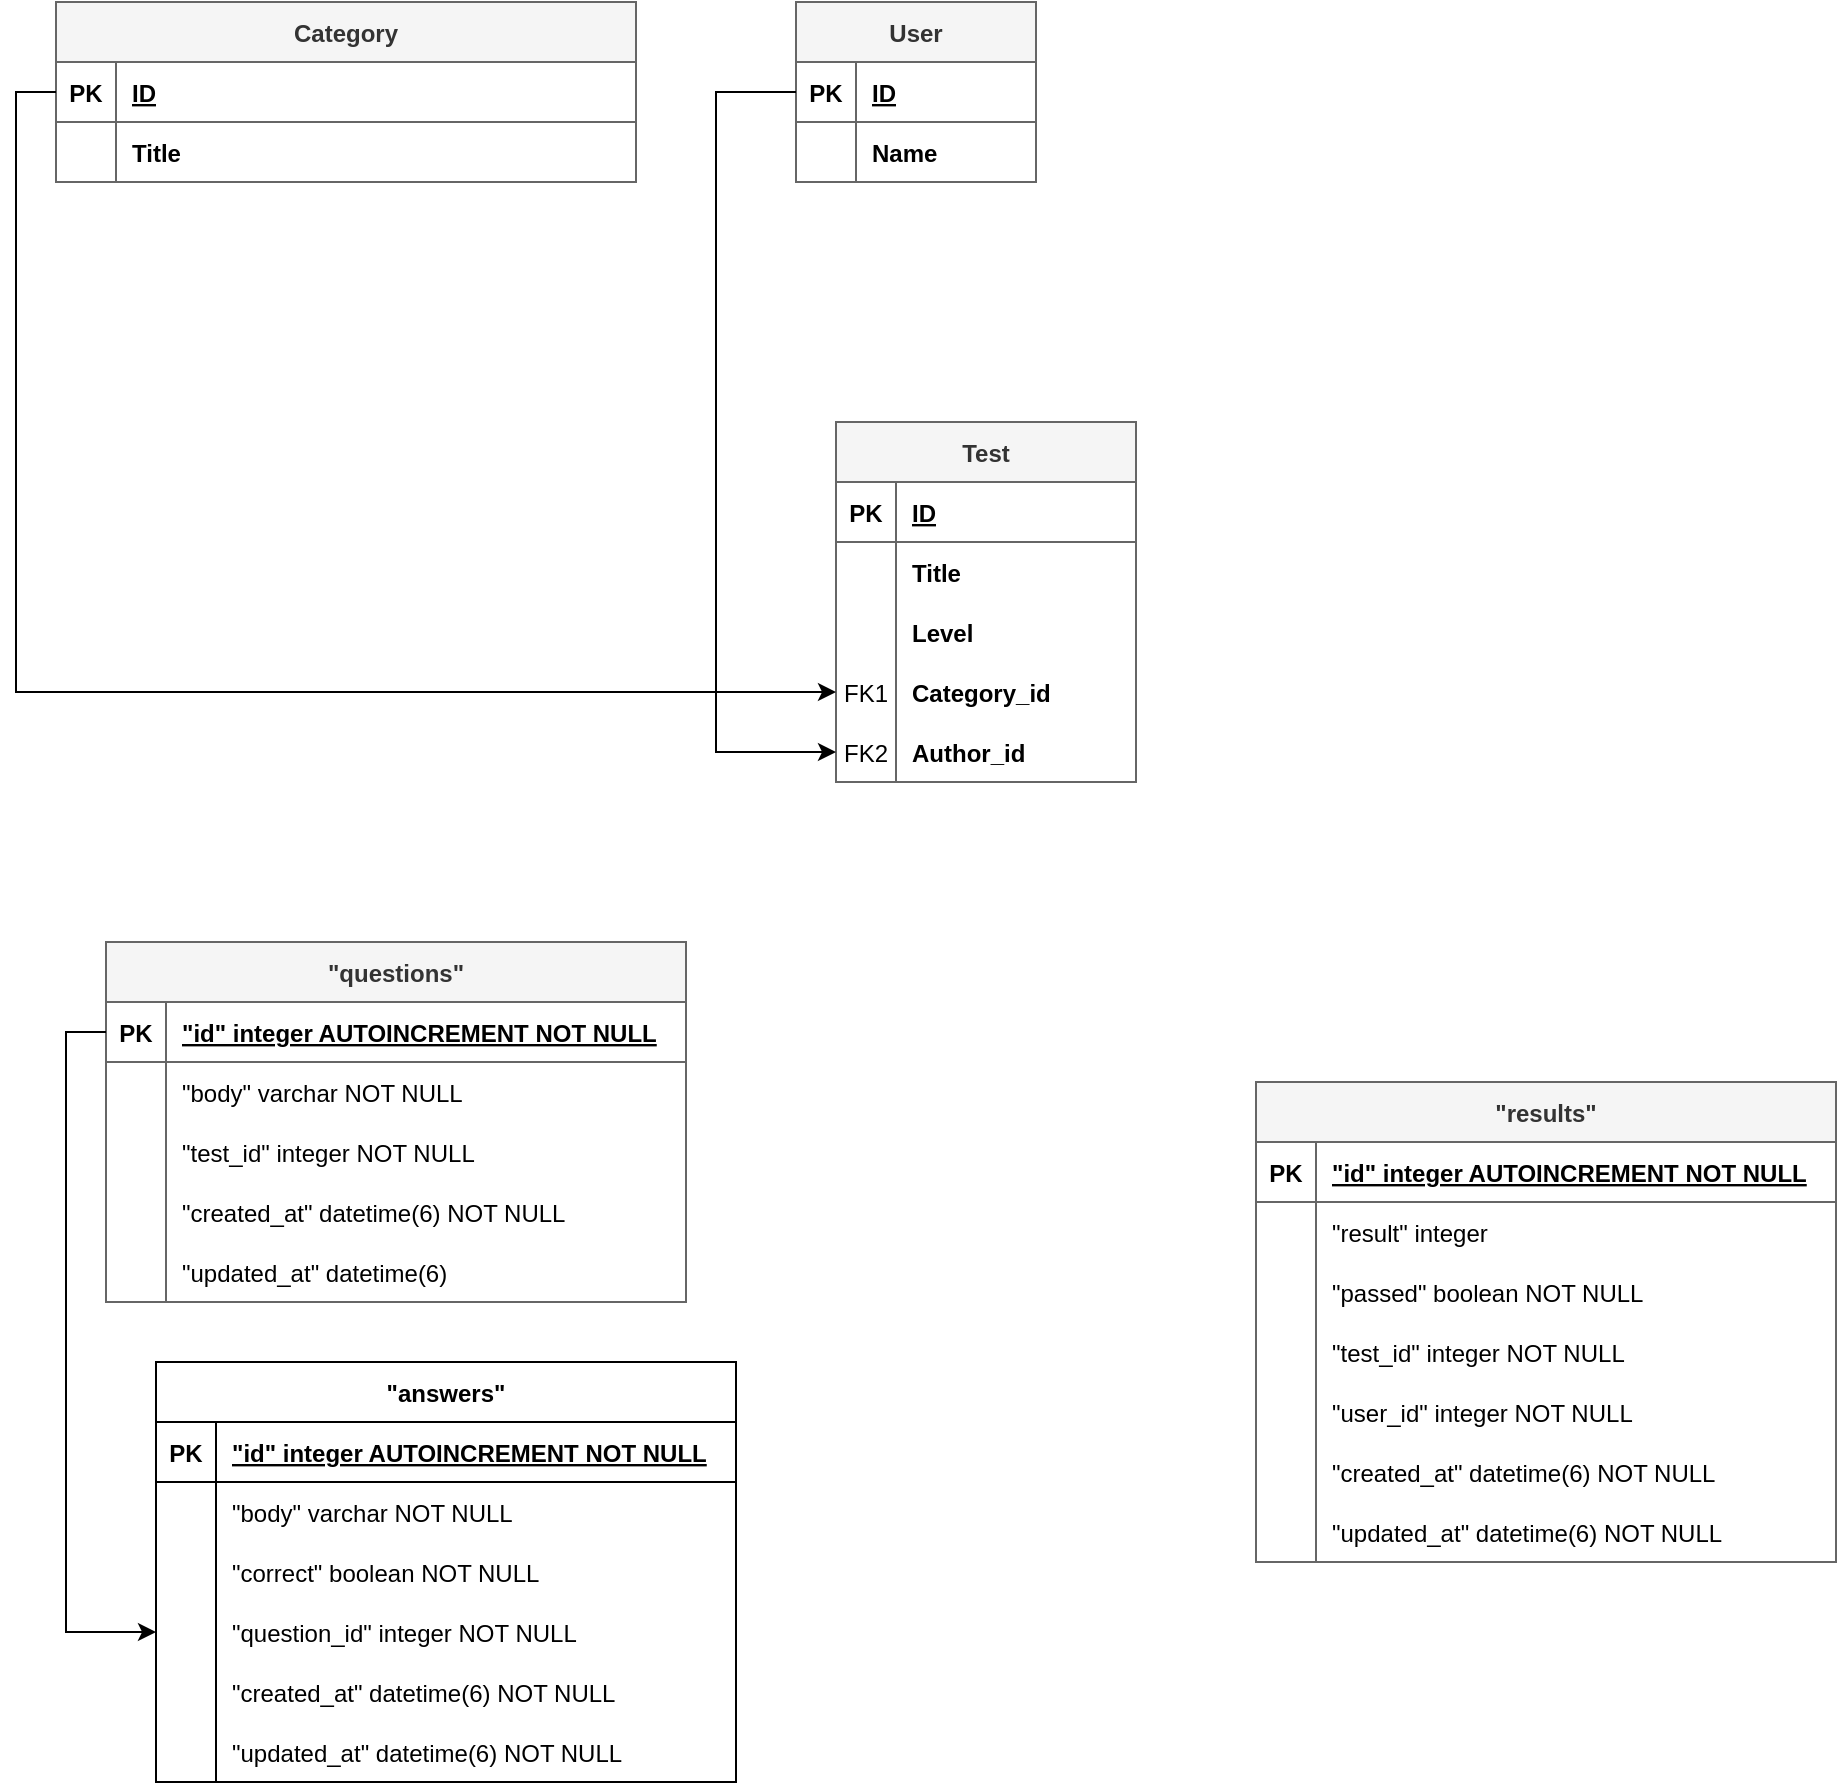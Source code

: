 <mxfile version="23.1.6" type="github">
  <diagram id="R2lEEEUBdFMjLlhIrx00" name="Page-1">
    <mxGraphModel dx="1434" dy="766" grid="1" gridSize="10" guides="1" tooltips="1" connect="1" arrows="1" fold="1" page="1" pageScale="1" pageWidth="850" pageHeight="1100" math="0" shadow="0" extFonts="Permanent Marker^https://fonts.googleapis.com/css?family=Permanent+Marker">
      <root>
        <mxCell id="0" />
        <mxCell id="1" parent="0" />
        <mxCell id="izGMqgBgH2KTSu75Xg0S-41" value="Category" style="shape=table;startSize=30;container=1;collapsible=1;childLayout=tableLayout;fixedRows=1;rowLines=0;fontStyle=1;align=center;resizeLast=1;fillColor=#f5f5f5;fontColor=#333333;strokeColor=#666666;" vertex="1" parent="1">
          <mxGeometry x="110" y="80" width="290" height="90" as="geometry" />
        </mxCell>
        <mxCell id="izGMqgBgH2KTSu75Xg0S-42" value="" style="shape=tableRow;horizontal=0;startSize=0;swimlaneHead=0;swimlaneBody=0;fillColor=none;collapsible=0;dropTarget=0;points=[[0,0.5],[1,0.5]];portConstraint=eastwest;strokeColor=inherit;top=0;left=0;right=0;bottom=1;" vertex="1" parent="izGMqgBgH2KTSu75Xg0S-41">
          <mxGeometry y="30" width="290" height="30" as="geometry" />
        </mxCell>
        <mxCell id="izGMqgBgH2KTSu75Xg0S-43" value="PK" style="shape=partialRectangle;overflow=hidden;connectable=0;fillColor=none;strokeColor=inherit;top=0;left=0;bottom=0;right=0;fontStyle=1;" vertex="1" parent="izGMqgBgH2KTSu75Xg0S-42">
          <mxGeometry width="30" height="30" as="geometry">
            <mxRectangle width="30" height="30" as="alternateBounds" />
          </mxGeometry>
        </mxCell>
        <mxCell id="izGMqgBgH2KTSu75Xg0S-44" value="ID" style="shape=partialRectangle;overflow=hidden;connectable=0;fillColor=none;align=left;strokeColor=inherit;top=0;left=0;bottom=0;right=0;spacingLeft=6;fontStyle=5;" vertex="1" parent="izGMqgBgH2KTSu75Xg0S-42">
          <mxGeometry x="30" width="260" height="30" as="geometry">
            <mxRectangle width="260" height="30" as="alternateBounds" />
          </mxGeometry>
        </mxCell>
        <mxCell id="izGMqgBgH2KTSu75Xg0S-45" value="" style="shape=tableRow;horizontal=0;startSize=0;swimlaneHead=0;swimlaneBody=0;fillColor=none;collapsible=0;dropTarget=0;points=[[0,0.5],[1,0.5]];portConstraint=eastwest;strokeColor=inherit;top=0;left=0;right=0;bottom=0;" vertex="1" parent="izGMqgBgH2KTSu75Xg0S-41">
          <mxGeometry y="60" width="290" height="30" as="geometry" />
        </mxCell>
        <mxCell id="izGMqgBgH2KTSu75Xg0S-46" value="" style="shape=partialRectangle;overflow=hidden;connectable=0;fillColor=none;strokeColor=inherit;top=0;left=0;bottom=0;right=0;" vertex="1" parent="izGMqgBgH2KTSu75Xg0S-45">
          <mxGeometry width="30" height="30" as="geometry">
            <mxRectangle width="30" height="30" as="alternateBounds" />
          </mxGeometry>
        </mxCell>
        <mxCell id="izGMqgBgH2KTSu75Xg0S-47" value="Title" style="shape=partialRectangle;overflow=hidden;connectable=0;fillColor=none;align=left;strokeColor=inherit;top=0;left=0;bottom=0;right=0;spacingLeft=6;fontStyle=1" vertex="1" parent="izGMqgBgH2KTSu75Xg0S-45">
          <mxGeometry x="30" width="260" height="30" as="geometry">
            <mxRectangle width="260" height="30" as="alternateBounds" />
          </mxGeometry>
        </mxCell>
        <mxCell id="izGMqgBgH2KTSu75Xg0S-67" value="User" style="shape=table;startSize=30;container=1;collapsible=1;childLayout=tableLayout;fixedRows=1;rowLines=0;fontStyle=1;align=center;resizeLast=1;fillColor=#f5f5f5;strokeColor=#666666;fontColor=#333333;" vertex="1" parent="1">
          <mxGeometry x="480" y="80" width="120" height="90" as="geometry" />
        </mxCell>
        <mxCell id="izGMqgBgH2KTSu75Xg0S-68" value="" style="shape=tableRow;horizontal=0;startSize=0;swimlaneHead=0;swimlaneBody=0;fillColor=none;collapsible=0;dropTarget=0;points=[[0,0.5],[1,0.5]];portConstraint=eastwest;strokeColor=inherit;top=0;left=0;right=0;bottom=1;" vertex="1" parent="izGMqgBgH2KTSu75Xg0S-67">
          <mxGeometry y="30" width="120" height="30" as="geometry" />
        </mxCell>
        <mxCell id="izGMqgBgH2KTSu75Xg0S-69" value="PK" style="shape=partialRectangle;overflow=hidden;connectable=0;fillColor=none;strokeColor=inherit;top=0;left=0;bottom=0;right=0;fontStyle=1;" vertex="1" parent="izGMqgBgH2KTSu75Xg0S-68">
          <mxGeometry width="30" height="30" as="geometry">
            <mxRectangle width="30" height="30" as="alternateBounds" />
          </mxGeometry>
        </mxCell>
        <mxCell id="izGMqgBgH2KTSu75Xg0S-70" value="ID" style="shape=partialRectangle;overflow=hidden;connectable=0;fillColor=none;align=left;strokeColor=inherit;top=0;left=0;bottom=0;right=0;spacingLeft=6;fontStyle=5;" vertex="1" parent="izGMqgBgH2KTSu75Xg0S-68">
          <mxGeometry x="30" width="90" height="30" as="geometry">
            <mxRectangle width="90" height="30" as="alternateBounds" />
          </mxGeometry>
        </mxCell>
        <mxCell id="izGMqgBgH2KTSu75Xg0S-71" value="" style="shape=tableRow;horizontal=0;startSize=0;swimlaneHead=0;swimlaneBody=0;fillColor=none;collapsible=0;dropTarget=0;points=[[0,0.5],[1,0.5]];portConstraint=eastwest;strokeColor=inherit;top=0;left=0;right=0;bottom=0;" vertex="1" parent="izGMqgBgH2KTSu75Xg0S-67">
          <mxGeometry y="60" width="120" height="30" as="geometry" />
        </mxCell>
        <mxCell id="izGMqgBgH2KTSu75Xg0S-72" value="" style="shape=partialRectangle;overflow=hidden;connectable=0;fillColor=none;strokeColor=inherit;top=0;left=0;bottom=0;right=0;" vertex="1" parent="izGMqgBgH2KTSu75Xg0S-71">
          <mxGeometry width="30" height="30" as="geometry">
            <mxRectangle width="30" height="30" as="alternateBounds" />
          </mxGeometry>
        </mxCell>
        <mxCell id="izGMqgBgH2KTSu75Xg0S-73" value="Name" style="shape=partialRectangle;overflow=hidden;connectable=0;fillColor=none;align=left;strokeColor=inherit;top=0;left=0;bottom=0;right=0;spacingLeft=6;fontStyle=1" vertex="1" parent="izGMqgBgH2KTSu75Xg0S-71">
          <mxGeometry x="30" width="90" height="30" as="geometry">
            <mxRectangle width="90" height="30" as="alternateBounds" />
          </mxGeometry>
        </mxCell>
        <mxCell id="izGMqgBgH2KTSu75Xg0S-80" value="Test" style="shape=table;startSize=30;container=1;collapsible=1;childLayout=tableLayout;fixedRows=1;rowLines=0;fontStyle=1;align=center;resizeLast=1;fillColor=#f5f5f5;fontColor=#333333;strokeColor=#666666;" vertex="1" parent="1">
          <mxGeometry x="500" y="290" width="150" height="180" as="geometry" />
        </mxCell>
        <mxCell id="izGMqgBgH2KTSu75Xg0S-81" value="" style="shape=tableRow;horizontal=0;startSize=0;swimlaneHead=0;swimlaneBody=0;fillColor=none;collapsible=0;dropTarget=0;points=[[0,0.5],[1,0.5]];portConstraint=eastwest;strokeColor=inherit;top=0;left=0;right=0;bottom=1;" vertex="1" parent="izGMqgBgH2KTSu75Xg0S-80">
          <mxGeometry y="30" width="150" height="30" as="geometry" />
        </mxCell>
        <mxCell id="izGMqgBgH2KTSu75Xg0S-82" value="PK" style="shape=partialRectangle;overflow=hidden;connectable=0;fillColor=none;strokeColor=inherit;top=0;left=0;bottom=0;right=0;fontStyle=1;" vertex="1" parent="izGMqgBgH2KTSu75Xg0S-81">
          <mxGeometry width="30" height="30" as="geometry">
            <mxRectangle width="30" height="30" as="alternateBounds" />
          </mxGeometry>
        </mxCell>
        <mxCell id="izGMqgBgH2KTSu75Xg0S-83" value="ID" style="shape=partialRectangle;overflow=hidden;connectable=0;fillColor=none;align=left;strokeColor=inherit;top=0;left=0;bottom=0;right=0;spacingLeft=6;fontStyle=5;" vertex="1" parent="izGMqgBgH2KTSu75Xg0S-81">
          <mxGeometry x="30" width="120" height="30" as="geometry">
            <mxRectangle width="120" height="30" as="alternateBounds" />
          </mxGeometry>
        </mxCell>
        <mxCell id="izGMqgBgH2KTSu75Xg0S-84" value="" style="shape=tableRow;horizontal=0;startSize=0;swimlaneHead=0;swimlaneBody=0;fillColor=none;collapsible=0;dropTarget=0;points=[[0,0.5],[1,0.5]];portConstraint=eastwest;strokeColor=inherit;top=0;left=0;right=0;bottom=0;" vertex="1" parent="izGMqgBgH2KTSu75Xg0S-80">
          <mxGeometry y="60" width="150" height="30" as="geometry" />
        </mxCell>
        <mxCell id="izGMqgBgH2KTSu75Xg0S-85" value="" style="shape=partialRectangle;overflow=hidden;connectable=0;fillColor=none;strokeColor=inherit;top=0;left=0;bottom=0;right=0;" vertex="1" parent="izGMqgBgH2KTSu75Xg0S-84">
          <mxGeometry width="30" height="30" as="geometry">
            <mxRectangle width="30" height="30" as="alternateBounds" />
          </mxGeometry>
        </mxCell>
        <mxCell id="izGMqgBgH2KTSu75Xg0S-86" value="Title" style="shape=partialRectangle;overflow=hidden;connectable=0;fillColor=none;align=left;strokeColor=inherit;top=0;left=0;bottom=0;right=0;spacingLeft=6;fontStyle=1" vertex="1" parent="izGMqgBgH2KTSu75Xg0S-84">
          <mxGeometry x="30" width="120" height="30" as="geometry">
            <mxRectangle width="120" height="30" as="alternateBounds" />
          </mxGeometry>
        </mxCell>
        <mxCell id="izGMqgBgH2KTSu75Xg0S-87" value="" style="shape=tableRow;horizontal=0;startSize=0;swimlaneHead=0;swimlaneBody=0;fillColor=none;collapsible=0;dropTarget=0;points=[[0,0.5],[1,0.5]];portConstraint=eastwest;strokeColor=inherit;top=0;left=0;right=0;bottom=0;" vertex="1" parent="izGMqgBgH2KTSu75Xg0S-80">
          <mxGeometry y="90" width="150" height="30" as="geometry" />
        </mxCell>
        <mxCell id="izGMqgBgH2KTSu75Xg0S-88" value="" style="shape=partialRectangle;overflow=hidden;connectable=0;fillColor=none;strokeColor=inherit;top=0;left=0;bottom=0;right=0;" vertex="1" parent="izGMqgBgH2KTSu75Xg0S-87">
          <mxGeometry width="30" height="30" as="geometry">
            <mxRectangle width="30" height="30" as="alternateBounds" />
          </mxGeometry>
        </mxCell>
        <mxCell id="izGMqgBgH2KTSu75Xg0S-89" value="Level" style="shape=partialRectangle;overflow=hidden;connectable=0;fillColor=none;align=left;strokeColor=inherit;top=0;left=0;bottom=0;right=0;spacingLeft=6;fontStyle=1" vertex="1" parent="izGMqgBgH2KTSu75Xg0S-87">
          <mxGeometry x="30" width="120" height="30" as="geometry">
            <mxRectangle width="120" height="30" as="alternateBounds" />
          </mxGeometry>
        </mxCell>
        <mxCell id="izGMqgBgH2KTSu75Xg0S-90" value="" style="shape=tableRow;horizontal=0;startSize=0;swimlaneHead=0;swimlaneBody=0;fillColor=none;collapsible=0;dropTarget=0;points=[[0,0.5],[1,0.5]];portConstraint=eastwest;strokeColor=inherit;top=0;left=0;right=0;bottom=0;" vertex="1" parent="izGMqgBgH2KTSu75Xg0S-80">
          <mxGeometry y="120" width="150" height="30" as="geometry" />
        </mxCell>
        <mxCell id="izGMqgBgH2KTSu75Xg0S-91" value="FK1" style="shape=partialRectangle;overflow=hidden;connectable=0;fillColor=none;strokeColor=inherit;top=0;left=0;bottom=0;right=0;" vertex="1" parent="izGMqgBgH2KTSu75Xg0S-90">
          <mxGeometry width="30" height="30" as="geometry">
            <mxRectangle width="30" height="30" as="alternateBounds" />
          </mxGeometry>
        </mxCell>
        <mxCell id="izGMqgBgH2KTSu75Xg0S-92" value="Category_id" style="shape=partialRectangle;overflow=hidden;connectable=0;fillColor=none;align=left;strokeColor=inherit;top=0;left=0;bottom=0;right=0;spacingLeft=6;fontStyle=1" vertex="1" parent="izGMqgBgH2KTSu75Xg0S-90">
          <mxGeometry x="30" width="120" height="30" as="geometry">
            <mxRectangle width="120" height="30" as="alternateBounds" />
          </mxGeometry>
        </mxCell>
        <mxCell id="izGMqgBgH2KTSu75Xg0S-93" value="" style="shape=tableRow;horizontal=0;startSize=0;swimlaneHead=0;swimlaneBody=0;fillColor=none;collapsible=0;dropTarget=0;points=[[0,0.5],[1,0.5]];portConstraint=eastwest;strokeColor=inherit;top=0;left=0;right=0;bottom=0;" vertex="1" parent="izGMqgBgH2KTSu75Xg0S-80">
          <mxGeometry y="150" width="150" height="30" as="geometry" />
        </mxCell>
        <mxCell id="izGMqgBgH2KTSu75Xg0S-94" value="FK2" style="shape=partialRectangle;overflow=hidden;connectable=0;fillColor=none;strokeColor=inherit;top=0;left=0;bottom=0;right=0;" vertex="1" parent="izGMqgBgH2KTSu75Xg0S-93">
          <mxGeometry width="30" height="30" as="geometry">
            <mxRectangle width="30" height="30" as="alternateBounds" />
          </mxGeometry>
        </mxCell>
        <mxCell id="izGMqgBgH2KTSu75Xg0S-95" value="Author_id" style="shape=partialRectangle;overflow=hidden;connectable=0;fillColor=none;align=left;strokeColor=inherit;top=0;left=0;bottom=0;right=0;spacingLeft=6;fontStyle=1" vertex="1" parent="izGMqgBgH2KTSu75Xg0S-93">
          <mxGeometry x="30" width="120" height="30" as="geometry">
            <mxRectangle width="120" height="30" as="alternateBounds" />
          </mxGeometry>
        </mxCell>
        <mxCell id="izGMqgBgH2KTSu75Xg0S-102" value="&quot;questions&quot;" style="shape=table;startSize=30;container=1;collapsible=1;childLayout=tableLayout;fixedRows=1;rowLines=0;fontStyle=1;align=center;resizeLast=1;fillColor=#f5f5f5;fontColor=#333333;strokeColor=#666666;" vertex="1" parent="1">
          <mxGeometry x="135" y="550" width="290" height="180" as="geometry" />
        </mxCell>
        <mxCell id="izGMqgBgH2KTSu75Xg0S-103" value="" style="shape=tableRow;horizontal=0;startSize=0;swimlaneHead=0;swimlaneBody=0;fillColor=none;collapsible=0;dropTarget=0;points=[[0,0.5],[1,0.5]];portConstraint=eastwest;strokeColor=inherit;top=0;left=0;right=0;bottom=1;" vertex="1" parent="izGMqgBgH2KTSu75Xg0S-102">
          <mxGeometry y="30" width="290" height="30" as="geometry" />
        </mxCell>
        <mxCell id="izGMqgBgH2KTSu75Xg0S-104" value="PK" style="shape=partialRectangle;overflow=hidden;connectable=0;fillColor=none;strokeColor=inherit;top=0;left=0;bottom=0;right=0;fontStyle=1;" vertex="1" parent="izGMqgBgH2KTSu75Xg0S-103">
          <mxGeometry width="30" height="30" as="geometry">
            <mxRectangle width="30" height="30" as="alternateBounds" />
          </mxGeometry>
        </mxCell>
        <mxCell id="izGMqgBgH2KTSu75Xg0S-105" value="&quot;id&quot; integer  AUTOINCREMENT NOT NULL" style="shape=partialRectangle;overflow=hidden;connectable=0;fillColor=none;align=left;strokeColor=inherit;top=0;left=0;bottom=0;right=0;spacingLeft=6;fontStyle=5;" vertex="1" parent="izGMqgBgH2KTSu75Xg0S-103">
          <mxGeometry x="30" width="260" height="30" as="geometry">
            <mxRectangle width="260" height="30" as="alternateBounds" />
          </mxGeometry>
        </mxCell>
        <mxCell id="izGMqgBgH2KTSu75Xg0S-106" value="" style="shape=tableRow;horizontal=0;startSize=0;swimlaneHead=0;swimlaneBody=0;fillColor=none;collapsible=0;dropTarget=0;points=[[0,0.5],[1,0.5]];portConstraint=eastwest;strokeColor=inherit;top=0;left=0;right=0;bottom=0;" vertex="1" parent="izGMqgBgH2KTSu75Xg0S-102">
          <mxGeometry y="60" width="290" height="30" as="geometry" />
        </mxCell>
        <mxCell id="izGMqgBgH2KTSu75Xg0S-107" value="" style="shape=partialRectangle;overflow=hidden;connectable=0;fillColor=none;strokeColor=inherit;top=0;left=0;bottom=0;right=0;" vertex="1" parent="izGMqgBgH2KTSu75Xg0S-106">
          <mxGeometry width="30" height="30" as="geometry">
            <mxRectangle width="30" height="30" as="alternateBounds" />
          </mxGeometry>
        </mxCell>
        <mxCell id="izGMqgBgH2KTSu75Xg0S-108" value="&quot;body&quot; varchar NOT NULL" style="shape=partialRectangle;overflow=hidden;connectable=0;fillColor=none;align=left;strokeColor=inherit;top=0;left=0;bottom=0;right=0;spacingLeft=6;" vertex="1" parent="izGMqgBgH2KTSu75Xg0S-106">
          <mxGeometry x="30" width="260" height="30" as="geometry">
            <mxRectangle width="260" height="30" as="alternateBounds" />
          </mxGeometry>
        </mxCell>
        <mxCell id="izGMqgBgH2KTSu75Xg0S-109" value="" style="shape=tableRow;horizontal=0;startSize=0;swimlaneHead=0;swimlaneBody=0;fillColor=none;collapsible=0;dropTarget=0;points=[[0,0.5],[1,0.5]];portConstraint=eastwest;strokeColor=inherit;top=0;left=0;right=0;bottom=0;" vertex="1" parent="izGMqgBgH2KTSu75Xg0S-102">
          <mxGeometry y="90" width="290" height="30" as="geometry" />
        </mxCell>
        <mxCell id="izGMqgBgH2KTSu75Xg0S-110" value="" style="shape=partialRectangle;overflow=hidden;connectable=0;fillColor=none;strokeColor=inherit;top=0;left=0;bottom=0;right=0;" vertex="1" parent="izGMqgBgH2KTSu75Xg0S-109">
          <mxGeometry width="30" height="30" as="geometry">
            <mxRectangle width="30" height="30" as="alternateBounds" />
          </mxGeometry>
        </mxCell>
        <mxCell id="izGMqgBgH2KTSu75Xg0S-111" value="&quot;test_id&quot; integer NOT NULL" style="shape=partialRectangle;overflow=hidden;connectable=0;fillColor=none;align=left;strokeColor=inherit;top=0;left=0;bottom=0;right=0;spacingLeft=6;" vertex="1" parent="izGMqgBgH2KTSu75Xg0S-109">
          <mxGeometry x="30" width="260" height="30" as="geometry">
            <mxRectangle width="260" height="30" as="alternateBounds" />
          </mxGeometry>
        </mxCell>
        <mxCell id="izGMqgBgH2KTSu75Xg0S-112" value="" style="shape=tableRow;horizontal=0;startSize=0;swimlaneHead=0;swimlaneBody=0;fillColor=none;collapsible=0;dropTarget=0;points=[[0,0.5],[1,0.5]];portConstraint=eastwest;strokeColor=inherit;top=0;left=0;right=0;bottom=0;" vertex="1" parent="izGMqgBgH2KTSu75Xg0S-102">
          <mxGeometry y="120" width="290" height="30" as="geometry" />
        </mxCell>
        <mxCell id="izGMqgBgH2KTSu75Xg0S-113" value="" style="shape=partialRectangle;overflow=hidden;connectable=0;fillColor=none;strokeColor=inherit;top=0;left=0;bottom=0;right=0;" vertex="1" parent="izGMqgBgH2KTSu75Xg0S-112">
          <mxGeometry width="30" height="30" as="geometry">
            <mxRectangle width="30" height="30" as="alternateBounds" />
          </mxGeometry>
        </mxCell>
        <mxCell id="izGMqgBgH2KTSu75Xg0S-114" value="&quot;created_at&quot; datetime(6) NOT NULL" style="shape=partialRectangle;overflow=hidden;connectable=0;fillColor=none;align=left;strokeColor=inherit;top=0;left=0;bottom=0;right=0;spacingLeft=6;" vertex="1" parent="izGMqgBgH2KTSu75Xg0S-112">
          <mxGeometry x="30" width="260" height="30" as="geometry">
            <mxRectangle width="260" height="30" as="alternateBounds" />
          </mxGeometry>
        </mxCell>
        <mxCell id="izGMqgBgH2KTSu75Xg0S-115" value="" style="shape=tableRow;horizontal=0;startSize=0;swimlaneHead=0;swimlaneBody=0;fillColor=none;collapsible=0;dropTarget=0;points=[[0,0.5],[1,0.5]];portConstraint=eastwest;strokeColor=inherit;top=0;left=0;right=0;bottom=0;" vertex="1" parent="izGMqgBgH2KTSu75Xg0S-102">
          <mxGeometry y="150" width="290" height="30" as="geometry" />
        </mxCell>
        <mxCell id="izGMqgBgH2KTSu75Xg0S-116" value="" style="shape=partialRectangle;overflow=hidden;connectable=0;fillColor=none;strokeColor=inherit;top=0;left=0;bottom=0;right=0;" vertex="1" parent="izGMqgBgH2KTSu75Xg0S-115">
          <mxGeometry width="30" height="30" as="geometry">
            <mxRectangle width="30" height="30" as="alternateBounds" />
          </mxGeometry>
        </mxCell>
        <mxCell id="izGMqgBgH2KTSu75Xg0S-117" value="&quot;updated_at&quot; datetime(6)" style="shape=partialRectangle;overflow=hidden;connectable=0;fillColor=none;align=left;strokeColor=inherit;top=0;left=0;bottom=0;right=0;spacingLeft=6;" vertex="1" parent="izGMqgBgH2KTSu75Xg0S-115">
          <mxGeometry x="30" width="260" height="30" as="geometry">
            <mxRectangle width="260" height="30" as="alternateBounds" />
          </mxGeometry>
        </mxCell>
        <mxCell id="izGMqgBgH2KTSu75Xg0S-118" value="&quot;answers&quot;" style="shape=table;startSize=30;container=1;collapsible=1;childLayout=tableLayout;fixedRows=1;rowLines=0;fontStyle=1;align=center;resizeLast=1;" vertex="1" parent="1">
          <mxGeometry x="160" y="760" width="290" height="210" as="geometry" />
        </mxCell>
        <mxCell id="izGMqgBgH2KTSu75Xg0S-119" value="" style="shape=tableRow;horizontal=0;startSize=0;swimlaneHead=0;swimlaneBody=0;fillColor=none;collapsible=0;dropTarget=0;points=[[0,0.5],[1,0.5]];portConstraint=eastwest;strokeColor=inherit;top=0;left=0;right=0;bottom=1;" vertex="1" parent="izGMqgBgH2KTSu75Xg0S-118">
          <mxGeometry y="30" width="290" height="30" as="geometry" />
        </mxCell>
        <mxCell id="izGMqgBgH2KTSu75Xg0S-120" value="PK" style="shape=partialRectangle;overflow=hidden;connectable=0;fillColor=none;strokeColor=inherit;top=0;left=0;bottom=0;right=0;fontStyle=1;" vertex="1" parent="izGMqgBgH2KTSu75Xg0S-119">
          <mxGeometry width="30" height="30" as="geometry">
            <mxRectangle width="30" height="30" as="alternateBounds" />
          </mxGeometry>
        </mxCell>
        <mxCell id="izGMqgBgH2KTSu75Xg0S-121" value="&quot;id&quot; integer  AUTOINCREMENT NOT NULL" style="shape=partialRectangle;overflow=hidden;connectable=0;fillColor=none;align=left;strokeColor=inherit;top=0;left=0;bottom=0;right=0;spacingLeft=6;fontStyle=5;" vertex="1" parent="izGMqgBgH2KTSu75Xg0S-119">
          <mxGeometry x="30" width="260" height="30" as="geometry">
            <mxRectangle width="260" height="30" as="alternateBounds" />
          </mxGeometry>
        </mxCell>
        <mxCell id="izGMqgBgH2KTSu75Xg0S-122" value="" style="shape=tableRow;horizontal=0;startSize=0;swimlaneHead=0;swimlaneBody=0;fillColor=none;collapsible=0;dropTarget=0;points=[[0,0.5],[1,0.5]];portConstraint=eastwest;strokeColor=inherit;top=0;left=0;right=0;bottom=0;" vertex="1" parent="izGMqgBgH2KTSu75Xg0S-118">
          <mxGeometry y="60" width="290" height="30" as="geometry" />
        </mxCell>
        <mxCell id="izGMqgBgH2KTSu75Xg0S-123" value="" style="shape=partialRectangle;overflow=hidden;connectable=0;fillColor=none;strokeColor=inherit;top=0;left=0;bottom=0;right=0;" vertex="1" parent="izGMqgBgH2KTSu75Xg0S-122">
          <mxGeometry width="30" height="30" as="geometry">
            <mxRectangle width="30" height="30" as="alternateBounds" />
          </mxGeometry>
        </mxCell>
        <mxCell id="izGMqgBgH2KTSu75Xg0S-124" value="&quot;body&quot; varchar NOT NULL" style="shape=partialRectangle;overflow=hidden;connectable=0;fillColor=none;align=left;strokeColor=inherit;top=0;left=0;bottom=0;right=0;spacingLeft=6;" vertex="1" parent="izGMqgBgH2KTSu75Xg0S-122">
          <mxGeometry x="30" width="260" height="30" as="geometry">
            <mxRectangle width="260" height="30" as="alternateBounds" />
          </mxGeometry>
        </mxCell>
        <mxCell id="izGMqgBgH2KTSu75Xg0S-125" value="" style="shape=tableRow;horizontal=0;startSize=0;swimlaneHead=0;swimlaneBody=0;fillColor=none;collapsible=0;dropTarget=0;points=[[0,0.5],[1,0.5]];portConstraint=eastwest;strokeColor=inherit;top=0;left=0;right=0;bottom=0;" vertex="1" parent="izGMqgBgH2KTSu75Xg0S-118">
          <mxGeometry y="90" width="290" height="30" as="geometry" />
        </mxCell>
        <mxCell id="izGMqgBgH2KTSu75Xg0S-126" value="" style="shape=partialRectangle;overflow=hidden;connectable=0;fillColor=none;strokeColor=inherit;top=0;left=0;bottom=0;right=0;" vertex="1" parent="izGMqgBgH2KTSu75Xg0S-125">
          <mxGeometry width="30" height="30" as="geometry">
            <mxRectangle width="30" height="30" as="alternateBounds" />
          </mxGeometry>
        </mxCell>
        <mxCell id="izGMqgBgH2KTSu75Xg0S-127" value="&quot;correct&quot; boolean NOT NULL" style="shape=partialRectangle;overflow=hidden;connectable=0;fillColor=none;align=left;strokeColor=inherit;top=0;left=0;bottom=0;right=0;spacingLeft=6;" vertex="1" parent="izGMqgBgH2KTSu75Xg0S-125">
          <mxGeometry x="30" width="260" height="30" as="geometry">
            <mxRectangle width="260" height="30" as="alternateBounds" />
          </mxGeometry>
        </mxCell>
        <mxCell id="izGMqgBgH2KTSu75Xg0S-128" value="" style="shape=tableRow;horizontal=0;startSize=0;swimlaneHead=0;swimlaneBody=0;fillColor=none;collapsible=0;dropTarget=0;points=[[0,0.5],[1,0.5]];portConstraint=eastwest;strokeColor=inherit;top=0;left=0;right=0;bottom=0;" vertex="1" parent="izGMqgBgH2KTSu75Xg0S-118">
          <mxGeometry y="120" width="290" height="30" as="geometry" />
        </mxCell>
        <mxCell id="izGMqgBgH2KTSu75Xg0S-129" value="" style="shape=partialRectangle;overflow=hidden;connectable=0;fillColor=none;strokeColor=inherit;top=0;left=0;bottom=0;right=0;" vertex="1" parent="izGMqgBgH2KTSu75Xg0S-128">
          <mxGeometry width="30" height="30" as="geometry">
            <mxRectangle width="30" height="30" as="alternateBounds" />
          </mxGeometry>
        </mxCell>
        <mxCell id="izGMqgBgH2KTSu75Xg0S-130" value="&quot;question_id&quot; integer NOT NULL" style="shape=partialRectangle;overflow=hidden;connectable=0;fillColor=none;align=left;strokeColor=inherit;top=0;left=0;bottom=0;right=0;spacingLeft=6;" vertex="1" parent="izGMqgBgH2KTSu75Xg0S-128">
          <mxGeometry x="30" width="260" height="30" as="geometry">
            <mxRectangle width="260" height="30" as="alternateBounds" />
          </mxGeometry>
        </mxCell>
        <mxCell id="izGMqgBgH2KTSu75Xg0S-131" value="" style="shape=tableRow;horizontal=0;startSize=0;swimlaneHead=0;swimlaneBody=0;fillColor=none;collapsible=0;dropTarget=0;points=[[0,0.5],[1,0.5]];portConstraint=eastwest;strokeColor=inherit;top=0;left=0;right=0;bottom=0;" vertex="1" parent="izGMqgBgH2KTSu75Xg0S-118">
          <mxGeometry y="150" width="290" height="30" as="geometry" />
        </mxCell>
        <mxCell id="izGMqgBgH2KTSu75Xg0S-132" value="" style="shape=partialRectangle;overflow=hidden;connectable=0;fillColor=none;strokeColor=inherit;top=0;left=0;bottom=0;right=0;" vertex="1" parent="izGMqgBgH2KTSu75Xg0S-131">
          <mxGeometry width="30" height="30" as="geometry">
            <mxRectangle width="30" height="30" as="alternateBounds" />
          </mxGeometry>
        </mxCell>
        <mxCell id="izGMqgBgH2KTSu75Xg0S-133" value="&quot;created_at&quot; datetime(6) NOT NULL" style="shape=partialRectangle;overflow=hidden;connectable=0;fillColor=none;align=left;strokeColor=inherit;top=0;left=0;bottom=0;right=0;spacingLeft=6;" vertex="1" parent="izGMqgBgH2KTSu75Xg0S-131">
          <mxGeometry x="30" width="260" height="30" as="geometry">
            <mxRectangle width="260" height="30" as="alternateBounds" />
          </mxGeometry>
        </mxCell>
        <mxCell id="izGMqgBgH2KTSu75Xg0S-134" value="" style="shape=tableRow;horizontal=0;startSize=0;swimlaneHead=0;swimlaneBody=0;fillColor=none;collapsible=0;dropTarget=0;points=[[0,0.5],[1,0.5]];portConstraint=eastwest;strokeColor=inherit;top=0;left=0;right=0;bottom=0;" vertex="1" parent="izGMqgBgH2KTSu75Xg0S-118">
          <mxGeometry y="180" width="290" height="30" as="geometry" />
        </mxCell>
        <mxCell id="izGMqgBgH2KTSu75Xg0S-135" value="" style="shape=partialRectangle;overflow=hidden;connectable=0;fillColor=none;strokeColor=inherit;top=0;left=0;bottom=0;right=0;" vertex="1" parent="izGMqgBgH2KTSu75Xg0S-134">
          <mxGeometry width="30" height="30" as="geometry">
            <mxRectangle width="30" height="30" as="alternateBounds" />
          </mxGeometry>
        </mxCell>
        <mxCell id="izGMqgBgH2KTSu75Xg0S-136" value="&quot;updated_at&quot; datetime(6) NOT NULL" style="shape=partialRectangle;overflow=hidden;connectable=0;fillColor=none;align=left;strokeColor=inherit;top=0;left=0;bottom=0;right=0;spacingLeft=6;" vertex="1" parent="izGMqgBgH2KTSu75Xg0S-134">
          <mxGeometry x="30" width="260" height="30" as="geometry">
            <mxRectangle width="260" height="30" as="alternateBounds" />
          </mxGeometry>
        </mxCell>
        <mxCell id="izGMqgBgH2KTSu75Xg0S-137" value="&quot;results&quot;" style="shape=table;startSize=30;container=1;collapsible=1;childLayout=tableLayout;fixedRows=1;rowLines=0;fontStyle=1;align=center;resizeLast=1;fillColor=#f5f5f5;fontColor=#333333;strokeColor=#666666;" vertex="1" parent="1">
          <mxGeometry x="710" y="620" width="290" height="240" as="geometry" />
        </mxCell>
        <mxCell id="izGMqgBgH2KTSu75Xg0S-138" value="" style="shape=tableRow;horizontal=0;startSize=0;swimlaneHead=0;swimlaneBody=0;fillColor=none;collapsible=0;dropTarget=0;points=[[0,0.5],[1,0.5]];portConstraint=eastwest;strokeColor=inherit;top=0;left=0;right=0;bottom=1;" vertex="1" parent="izGMqgBgH2KTSu75Xg0S-137">
          <mxGeometry y="30" width="290" height="30" as="geometry" />
        </mxCell>
        <mxCell id="izGMqgBgH2KTSu75Xg0S-139" value="PK" style="shape=partialRectangle;overflow=hidden;connectable=0;fillColor=none;strokeColor=inherit;top=0;left=0;bottom=0;right=0;fontStyle=1;" vertex="1" parent="izGMqgBgH2KTSu75Xg0S-138">
          <mxGeometry width="30" height="30" as="geometry">
            <mxRectangle width="30" height="30" as="alternateBounds" />
          </mxGeometry>
        </mxCell>
        <mxCell id="izGMqgBgH2KTSu75Xg0S-140" value="&quot;id&quot; integer  AUTOINCREMENT NOT NULL" style="shape=partialRectangle;overflow=hidden;connectable=0;fillColor=none;align=left;strokeColor=inherit;top=0;left=0;bottom=0;right=0;spacingLeft=6;fontStyle=5;" vertex="1" parent="izGMqgBgH2KTSu75Xg0S-138">
          <mxGeometry x="30" width="260" height="30" as="geometry">
            <mxRectangle width="260" height="30" as="alternateBounds" />
          </mxGeometry>
        </mxCell>
        <mxCell id="izGMqgBgH2KTSu75Xg0S-141" value="" style="shape=tableRow;horizontal=0;startSize=0;swimlaneHead=0;swimlaneBody=0;fillColor=none;collapsible=0;dropTarget=0;points=[[0,0.5],[1,0.5]];portConstraint=eastwest;strokeColor=inherit;top=0;left=0;right=0;bottom=0;" vertex="1" parent="izGMqgBgH2KTSu75Xg0S-137">
          <mxGeometry y="60" width="290" height="30" as="geometry" />
        </mxCell>
        <mxCell id="izGMqgBgH2KTSu75Xg0S-142" value="" style="shape=partialRectangle;overflow=hidden;connectable=0;fillColor=none;strokeColor=inherit;top=0;left=0;bottom=0;right=0;" vertex="1" parent="izGMqgBgH2KTSu75Xg0S-141">
          <mxGeometry width="30" height="30" as="geometry">
            <mxRectangle width="30" height="30" as="alternateBounds" />
          </mxGeometry>
        </mxCell>
        <mxCell id="izGMqgBgH2KTSu75Xg0S-143" value="&quot;result&quot; integer" style="shape=partialRectangle;overflow=hidden;connectable=0;fillColor=none;align=left;strokeColor=inherit;top=0;left=0;bottom=0;right=0;spacingLeft=6;" vertex="1" parent="izGMqgBgH2KTSu75Xg0S-141">
          <mxGeometry x="30" width="260" height="30" as="geometry">
            <mxRectangle width="260" height="30" as="alternateBounds" />
          </mxGeometry>
        </mxCell>
        <mxCell id="izGMqgBgH2KTSu75Xg0S-144" value="" style="shape=tableRow;horizontal=0;startSize=0;swimlaneHead=0;swimlaneBody=0;fillColor=none;collapsible=0;dropTarget=0;points=[[0,0.5],[1,0.5]];portConstraint=eastwest;strokeColor=inherit;top=0;left=0;right=0;bottom=0;" vertex="1" parent="izGMqgBgH2KTSu75Xg0S-137">
          <mxGeometry y="90" width="290" height="30" as="geometry" />
        </mxCell>
        <mxCell id="izGMqgBgH2KTSu75Xg0S-145" value="" style="shape=partialRectangle;overflow=hidden;connectable=0;fillColor=none;strokeColor=inherit;top=0;left=0;bottom=0;right=0;" vertex="1" parent="izGMqgBgH2KTSu75Xg0S-144">
          <mxGeometry width="30" height="30" as="geometry">
            <mxRectangle width="30" height="30" as="alternateBounds" />
          </mxGeometry>
        </mxCell>
        <mxCell id="izGMqgBgH2KTSu75Xg0S-146" value="&quot;passed&quot; boolean NOT NULL" style="shape=partialRectangle;overflow=hidden;connectable=0;fillColor=none;align=left;strokeColor=inherit;top=0;left=0;bottom=0;right=0;spacingLeft=6;" vertex="1" parent="izGMqgBgH2KTSu75Xg0S-144">
          <mxGeometry x="30" width="260" height="30" as="geometry">
            <mxRectangle width="260" height="30" as="alternateBounds" />
          </mxGeometry>
        </mxCell>
        <mxCell id="izGMqgBgH2KTSu75Xg0S-147" value="" style="shape=tableRow;horizontal=0;startSize=0;swimlaneHead=0;swimlaneBody=0;fillColor=none;collapsible=0;dropTarget=0;points=[[0,0.5],[1,0.5]];portConstraint=eastwest;strokeColor=inherit;top=0;left=0;right=0;bottom=0;" vertex="1" parent="izGMqgBgH2KTSu75Xg0S-137">
          <mxGeometry y="120" width="290" height="30" as="geometry" />
        </mxCell>
        <mxCell id="izGMqgBgH2KTSu75Xg0S-148" value="" style="shape=partialRectangle;overflow=hidden;connectable=0;fillColor=none;strokeColor=inherit;top=0;left=0;bottom=0;right=0;" vertex="1" parent="izGMqgBgH2KTSu75Xg0S-147">
          <mxGeometry width="30" height="30" as="geometry">
            <mxRectangle width="30" height="30" as="alternateBounds" />
          </mxGeometry>
        </mxCell>
        <mxCell id="izGMqgBgH2KTSu75Xg0S-149" value="&quot;test_id&quot; integer NOT NULL" style="shape=partialRectangle;overflow=hidden;connectable=0;fillColor=none;align=left;strokeColor=inherit;top=0;left=0;bottom=0;right=0;spacingLeft=6;" vertex="1" parent="izGMqgBgH2KTSu75Xg0S-147">
          <mxGeometry x="30" width="260" height="30" as="geometry">
            <mxRectangle width="260" height="30" as="alternateBounds" />
          </mxGeometry>
        </mxCell>
        <mxCell id="izGMqgBgH2KTSu75Xg0S-150" value="" style="shape=tableRow;horizontal=0;startSize=0;swimlaneHead=0;swimlaneBody=0;fillColor=none;collapsible=0;dropTarget=0;points=[[0,0.5],[1,0.5]];portConstraint=eastwest;strokeColor=inherit;top=0;left=0;right=0;bottom=0;" vertex="1" parent="izGMqgBgH2KTSu75Xg0S-137">
          <mxGeometry y="150" width="290" height="30" as="geometry" />
        </mxCell>
        <mxCell id="izGMqgBgH2KTSu75Xg0S-151" value="" style="shape=partialRectangle;overflow=hidden;connectable=0;fillColor=none;strokeColor=inherit;top=0;left=0;bottom=0;right=0;" vertex="1" parent="izGMqgBgH2KTSu75Xg0S-150">
          <mxGeometry width="30" height="30" as="geometry">
            <mxRectangle width="30" height="30" as="alternateBounds" />
          </mxGeometry>
        </mxCell>
        <mxCell id="izGMqgBgH2KTSu75Xg0S-152" value="&quot;user_id&quot; integer NOT NULL" style="shape=partialRectangle;overflow=hidden;connectable=0;fillColor=none;align=left;strokeColor=inherit;top=0;left=0;bottom=0;right=0;spacingLeft=6;" vertex="1" parent="izGMqgBgH2KTSu75Xg0S-150">
          <mxGeometry x="30" width="260" height="30" as="geometry">
            <mxRectangle width="260" height="30" as="alternateBounds" />
          </mxGeometry>
        </mxCell>
        <mxCell id="izGMqgBgH2KTSu75Xg0S-153" value="" style="shape=tableRow;horizontal=0;startSize=0;swimlaneHead=0;swimlaneBody=0;fillColor=none;collapsible=0;dropTarget=0;points=[[0,0.5],[1,0.5]];portConstraint=eastwest;strokeColor=inherit;top=0;left=0;right=0;bottom=0;" vertex="1" parent="izGMqgBgH2KTSu75Xg0S-137">
          <mxGeometry y="180" width="290" height="30" as="geometry" />
        </mxCell>
        <mxCell id="izGMqgBgH2KTSu75Xg0S-154" value="" style="shape=partialRectangle;overflow=hidden;connectable=0;fillColor=none;strokeColor=inherit;top=0;left=0;bottom=0;right=0;" vertex="1" parent="izGMqgBgH2KTSu75Xg0S-153">
          <mxGeometry width="30" height="30" as="geometry">
            <mxRectangle width="30" height="30" as="alternateBounds" />
          </mxGeometry>
        </mxCell>
        <mxCell id="izGMqgBgH2KTSu75Xg0S-155" value="&quot;created_at&quot; datetime(6) NOT NULL" style="shape=partialRectangle;overflow=hidden;connectable=0;fillColor=none;align=left;strokeColor=inherit;top=0;left=0;bottom=0;right=0;spacingLeft=6;" vertex="1" parent="izGMqgBgH2KTSu75Xg0S-153">
          <mxGeometry x="30" width="260" height="30" as="geometry">
            <mxRectangle width="260" height="30" as="alternateBounds" />
          </mxGeometry>
        </mxCell>
        <mxCell id="izGMqgBgH2KTSu75Xg0S-156" value="" style="shape=tableRow;horizontal=0;startSize=0;swimlaneHead=0;swimlaneBody=0;fillColor=none;collapsible=0;dropTarget=0;points=[[0,0.5],[1,0.5]];portConstraint=eastwest;strokeColor=inherit;top=0;left=0;right=0;bottom=0;" vertex="1" parent="izGMqgBgH2KTSu75Xg0S-137">
          <mxGeometry y="210" width="290" height="30" as="geometry" />
        </mxCell>
        <mxCell id="izGMqgBgH2KTSu75Xg0S-157" value="" style="shape=partialRectangle;overflow=hidden;connectable=0;fillColor=none;strokeColor=inherit;top=0;left=0;bottom=0;right=0;" vertex="1" parent="izGMqgBgH2KTSu75Xg0S-156">
          <mxGeometry width="30" height="30" as="geometry">
            <mxRectangle width="30" height="30" as="alternateBounds" />
          </mxGeometry>
        </mxCell>
        <mxCell id="izGMqgBgH2KTSu75Xg0S-158" value="&quot;updated_at&quot; datetime(6) NOT NULL" style="shape=partialRectangle;overflow=hidden;connectable=0;fillColor=none;align=left;strokeColor=inherit;top=0;left=0;bottom=0;right=0;spacingLeft=6;" vertex="1" parent="izGMqgBgH2KTSu75Xg0S-156">
          <mxGeometry x="30" width="260" height="30" as="geometry">
            <mxRectangle width="260" height="30" as="alternateBounds" />
          </mxGeometry>
        </mxCell>
        <mxCell id="izGMqgBgH2KTSu75Xg0S-168" style="edgeStyle=orthogonalEdgeStyle;rounded=0;orthogonalLoop=1;jettySize=auto;html=1;exitX=0;exitY=0.5;exitDx=0;exitDy=0;" edge="1" parent="1" source="izGMqgBgH2KTSu75Xg0S-42" target="izGMqgBgH2KTSu75Xg0S-90">
          <mxGeometry relative="1" as="geometry" />
        </mxCell>
        <mxCell id="izGMqgBgH2KTSu75Xg0S-170" style="edgeStyle=orthogonalEdgeStyle;rounded=0;orthogonalLoop=1;jettySize=auto;html=1;exitX=0;exitY=0.5;exitDx=0;exitDy=0;" edge="1" parent="1" source="izGMqgBgH2KTSu75Xg0S-103" target="izGMqgBgH2KTSu75Xg0S-128">
          <mxGeometry relative="1" as="geometry" />
        </mxCell>
        <mxCell id="izGMqgBgH2KTSu75Xg0S-173" style="edgeStyle=orthogonalEdgeStyle;rounded=0;orthogonalLoop=1;jettySize=auto;html=1;exitX=0;exitY=0.5;exitDx=0;exitDy=0;entryX=0;entryY=0.5;entryDx=0;entryDy=0;" edge="1" parent="1" source="izGMqgBgH2KTSu75Xg0S-68" target="izGMqgBgH2KTSu75Xg0S-93">
          <mxGeometry relative="1" as="geometry">
            <Array as="points">
              <mxPoint x="440" y="125" />
              <mxPoint x="440" y="455" />
            </Array>
          </mxGeometry>
        </mxCell>
      </root>
    </mxGraphModel>
  </diagram>
</mxfile>
